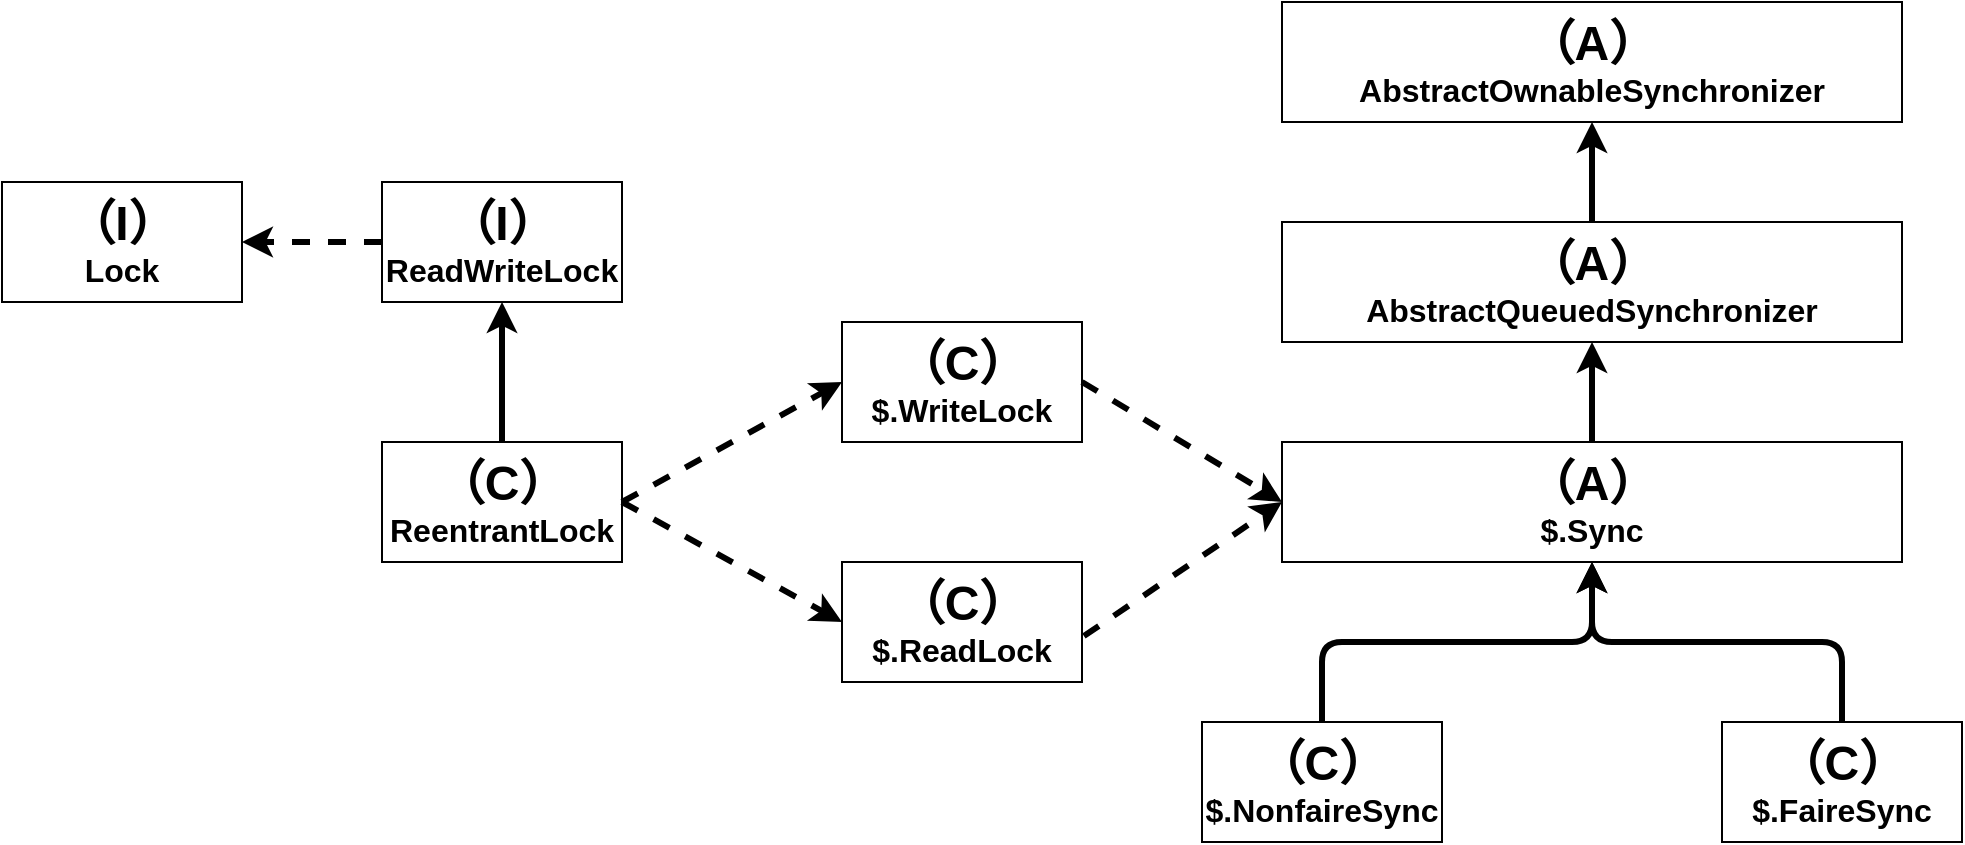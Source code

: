 <mxfile version="14.9.8" type="github">
  <diagram id="jcIGbEZug1zBtY61H8Fk" name="Page-1">
    <mxGraphModel dx="1359" dy="780" grid="1" gridSize="10" guides="1" tooltips="1" connect="1" arrows="1" fold="1" page="1" pageScale="1" pageWidth="1920" pageHeight="1200" math="0" shadow="0">
      <root>
        <mxCell id="0" />
        <mxCell id="1" parent="0" />
        <mxCell id="yr7MKrjBOli8p3HlL_jv-1" value="&lt;div&gt;&lt;b&gt;&lt;font style=&quot;font-size: 24px&quot;&gt;（I）&lt;/font&gt;&lt;/b&gt;&lt;/div&gt;&lt;div&gt;&lt;b&gt;&lt;font size=&quot;3&quot;&gt;Lock&lt;/font&gt;&lt;/b&gt;&lt;br&gt;&lt;/div&gt;" style="rounded=0;whiteSpace=wrap;html=1;" vertex="1" parent="1">
          <mxGeometry x="130" y="150" width="120" height="60" as="geometry" />
        </mxCell>
        <mxCell id="yr7MKrjBOli8p3HlL_jv-2" value="&lt;div&gt;&lt;b&gt;&lt;font style=&quot;font-size: 24px&quot;&gt;（C）&lt;/font&gt;&lt;/b&gt;&lt;/div&gt;&lt;div&gt;&lt;b&gt;&lt;font size=&quot;3&quot;&gt;ReentrantLock&lt;/font&gt;&lt;/b&gt;&lt;br&gt;&lt;/div&gt;" style="rounded=0;whiteSpace=wrap;html=1;" vertex="1" parent="1">
          <mxGeometry x="320" y="280" width="120" height="60" as="geometry" />
        </mxCell>
        <mxCell id="yr7MKrjBOli8p3HlL_jv-3" value="&lt;div&gt;&lt;b&gt;&lt;font style=&quot;font-size: 24px&quot;&gt;（A）&lt;/font&gt;&lt;/b&gt;&lt;/div&gt;&lt;div&gt;&lt;b&gt;&lt;font size=&quot;3&quot;&gt;AbstractOwnableSynchronizer&lt;/font&gt;&lt;/b&gt;&lt;br&gt;&lt;/div&gt;" style="rounded=0;whiteSpace=wrap;html=1;" vertex="1" parent="1">
          <mxGeometry x="770" y="60" width="310" height="60" as="geometry" />
        </mxCell>
        <mxCell id="yr7MKrjBOli8p3HlL_jv-4" value="&lt;div&gt;&lt;b&gt;&lt;font style=&quot;font-size: 24px&quot;&gt;（A）&lt;/font&gt;&lt;/b&gt;&lt;/div&gt;&lt;div&gt;&lt;b&gt;&lt;font size=&quot;3&quot;&gt;AbstractQueuedSynchronizer&lt;/font&gt;&lt;/b&gt;&lt;br&gt;&lt;/div&gt;" style="rounded=0;whiteSpace=wrap;html=1;" vertex="1" parent="1">
          <mxGeometry x="770" y="170" width="310" height="60" as="geometry" />
        </mxCell>
        <mxCell id="yr7MKrjBOli8p3HlL_jv-5" value="&lt;div&gt;&lt;b&gt;&lt;font style=&quot;font-size: 24px&quot;&gt;（A）&lt;/font&gt;&lt;/b&gt;&lt;/div&gt;&lt;div&gt;&lt;b&gt;&lt;font size=&quot;3&quot;&gt;$.Sync&lt;/font&gt;&lt;/b&gt;&lt;br&gt;&lt;/div&gt;" style="rounded=0;whiteSpace=wrap;html=1;" vertex="1" parent="1">
          <mxGeometry x="770" y="280" width="310" height="60" as="geometry" />
        </mxCell>
        <mxCell id="yr7MKrjBOli8p3HlL_jv-6" value="" style="endArrow=classic;html=1;dashed=1;strokeWidth=3;entryX=0;entryY=0.5;entryDx=0;entryDy=0;exitX=1;exitY=0.5;exitDx=0;exitDy=0;" edge="1" parent="1" source="yr7MKrjBOli8p3HlL_jv-2" target="yr7MKrjBOli8p3HlL_jv-17">
          <mxGeometry width="50" height="50" relative="1" as="geometry">
            <mxPoint x="370" y="480" as="sourcePoint" />
            <mxPoint x="420" y="430" as="targetPoint" />
          </mxGeometry>
        </mxCell>
        <mxCell id="yr7MKrjBOli8p3HlL_jv-7" value="" style="endArrow=classic;html=1;strokeWidth=3;entryX=0.5;entryY=1;entryDx=0;entryDy=0;exitX=0.5;exitY=0;exitDx=0;exitDy=0;" edge="1" parent="1" source="yr7MKrjBOli8p3HlL_jv-2" target="yr7MKrjBOli8p3HlL_jv-14">
          <mxGeometry width="50" height="50" relative="1" as="geometry">
            <mxPoint x="200" y="420" as="sourcePoint" />
            <mxPoint x="250" y="370" as="targetPoint" />
          </mxGeometry>
        </mxCell>
        <mxCell id="yr7MKrjBOli8p3HlL_jv-8" value="" style="endArrow=classic;html=1;strokeWidth=3;entryX=0.5;entryY=1;entryDx=0;entryDy=0;exitX=0.5;exitY=0;exitDx=0;exitDy=0;" edge="1" parent="1" source="yr7MKrjBOli8p3HlL_jv-5" target="yr7MKrjBOli8p3HlL_jv-4">
          <mxGeometry width="50" height="50" relative="1" as="geometry">
            <mxPoint x="520" y="290" as="sourcePoint" />
            <mxPoint x="520" y="210" as="targetPoint" />
          </mxGeometry>
        </mxCell>
        <mxCell id="yr7MKrjBOli8p3HlL_jv-9" value="" style="endArrow=classic;html=1;strokeWidth=3;" edge="1" parent="1" source="yr7MKrjBOli8p3HlL_jv-4" target="yr7MKrjBOli8p3HlL_jv-3">
          <mxGeometry width="50" height="50" relative="1" as="geometry">
            <mxPoint x="935" y="290" as="sourcePoint" />
            <mxPoint x="935" y="240" as="targetPoint" />
          </mxGeometry>
        </mxCell>
        <mxCell id="yr7MKrjBOli8p3HlL_jv-10" value="&lt;div&gt;&lt;b&gt;&lt;font style=&quot;font-size: 24px&quot;&gt;（C）&lt;/font&gt;&lt;/b&gt;&lt;/div&gt;&lt;div&gt;&lt;b&gt;&lt;font size=&quot;3&quot;&gt;$.NonfaireSync&lt;/font&gt;&lt;/b&gt;&lt;/div&gt;" style="rounded=0;whiteSpace=wrap;html=1;" vertex="1" parent="1">
          <mxGeometry x="730" y="420" width="120" height="60" as="geometry" />
        </mxCell>
        <mxCell id="yr7MKrjBOli8p3HlL_jv-11" value="&lt;div&gt;&lt;b&gt;&lt;font style=&quot;font-size: 24px&quot;&gt;（C）&lt;/font&gt;&lt;/b&gt;&lt;/div&gt;&lt;div&gt;&lt;b&gt;&lt;font size=&quot;3&quot;&gt;$.FaireSync&lt;/font&gt;&lt;/b&gt;&lt;/div&gt;" style="rounded=0;whiteSpace=wrap;html=1;" vertex="1" parent="1">
          <mxGeometry x="990" y="420" width="120" height="60" as="geometry" />
        </mxCell>
        <mxCell id="yr7MKrjBOli8p3HlL_jv-12" value="" style="endArrow=classic;html=1;strokeWidth=3;exitX=0.5;exitY=0;exitDx=0;exitDy=0;entryX=0.5;entryY=1;entryDx=0;entryDy=0;edgeStyle=orthogonalEdgeStyle;" edge="1" parent="1" source="yr7MKrjBOli8p3HlL_jv-10" target="yr7MKrjBOli8p3HlL_jv-5">
          <mxGeometry width="50" height="50" relative="1" as="geometry">
            <mxPoint x="935" y="290" as="sourcePoint" />
            <mxPoint x="920" y="350" as="targetPoint" />
          </mxGeometry>
        </mxCell>
        <mxCell id="yr7MKrjBOli8p3HlL_jv-13" value="" style="endArrow=classic;html=1;strokeWidth=3;exitX=0.5;exitY=0;exitDx=0;exitDy=0;entryX=0.5;entryY=1;entryDx=0;entryDy=0;edgeStyle=orthogonalEdgeStyle;" edge="1" parent="1" source="yr7MKrjBOli8p3HlL_jv-11" target="yr7MKrjBOli8p3HlL_jv-5">
          <mxGeometry width="50" height="50" relative="1" as="geometry">
            <mxPoint x="800" y="430" as="sourcePoint" />
            <mxPoint x="935" y="350" as="targetPoint" />
          </mxGeometry>
        </mxCell>
        <mxCell id="yr7MKrjBOli8p3HlL_jv-14" value="&lt;div&gt;&lt;b&gt;&lt;font style=&quot;font-size: 24px&quot;&gt;（I）&lt;/font&gt;&lt;/b&gt;&lt;/div&gt;&lt;div&gt;&lt;b&gt;&lt;font size=&quot;3&quot;&gt;ReadWriteLock&lt;/font&gt;&lt;/b&gt;&lt;br&gt;&lt;/div&gt;" style="rounded=0;whiteSpace=wrap;html=1;" vertex="1" parent="1">
          <mxGeometry x="320" y="150" width="120" height="60" as="geometry" />
        </mxCell>
        <mxCell id="yr7MKrjBOli8p3HlL_jv-15" value="" style="endArrow=classic;html=1;dashed=1;strokeWidth=3;entryX=1;entryY=0.5;entryDx=0;entryDy=0;exitX=0;exitY=0.5;exitDx=0;exitDy=0;" edge="1" parent="1" source="yr7MKrjBOli8p3HlL_jv-14" target="yr7MKrjBOli8p3HlL_jv-1">
          <mxGeometry width="50" height="50" relative="1" as="geometry">
            <mxPoint x="450" y="320" as="sourcePoint" />
            <mxPoint x="630" y="320" as="targetPoint" />
          </mxGeometry>
        </mxCell>
        <mxCell id="yr7MKrjBOli8p3HlL_jv-16" value="&lt;div&gt;&lt;b&gt;&lt;font style=&quot;font-size: 24px&quot;&gt;（C）&lt;/font&gt;&lt;/b&gt;&lt;/div&gt;&lt;div&gt;&lt;b&gt;&lt;font size=&quot;3&quot;&gt;$.WriteLock&lt;/font&gt;&lt;/b&gt;&lt;/div&gt;" style="rounded=0;whiteSpace=wrap;html=1;" vertex="1" parent="1">
          <mxGeometry x="550" y="220" width="120" height="60" as="geometry" />
        </mxCell>
        <mxCell id="yr7MKrjBOli8p3HlL_jv-17" value="&lt;div&gt;&lt;b&gt;&lt;font style=&quot;font-size: 24px&quot;&gt;（C）&lt;/font&gt;&lt;/b&gt;&lt;/div&gt;&lt;div&gt;&lt;b&gt;&lt;font size=&quot;3&quot;&gt;$.ReadLock&lt;/font&gt;&lt;/b&gt;&lt;/div&gt;" style="rounded=0;whiteSpace=wrap;html=1;" vertex="1" parent="1">
          <mxGeometry x="550" y="340" width="120" height="60" as="geometry" />
        </mxCell>
        <mxCell id="yr7MKrjBOli8p3HlL_jv-18" value="" style="endArrow=classic;html=1;dashed=1;strokeWidth=3;entryX=0;entryY=0.5;entryDx=0;entryDy=0;" edge="1" parent="1" target="yr7MKrjBOli8p3HlL_jv-16">
          <mxGeometry width="50" height="50" relative="1" as="geometry">
            <mxPoint x="440" y="310" as="sourcePoint" />
            <mxPoint x="560" y="380" as="targetPoint" />
          </mxGeometry>
        </mxCell>
        <mxCell id="yr7MKrjBOli8p3HlL_jv-19" value="" style="endArrow=classic;html=1;dashed=1;strokeWidth=3;entryX=0;entryY=0.5;entryDx=0;entryDy=0;exitX=1;exitY=0.5;exitDx=0;exitDy=0;" edge="1" parent="1" source="yr7MKrjBOli8p3HlL_jv-16" target="yr7MKrjBOli8p3HlL_jv-5">
          <mxGeometry width="50" height="50" relative="1" as="geometry">
            <mxPoint x="450" y="320" as="sourcePoint" />
            <mxPoint x="560" y="260" as="targetPoint" />
          </mxGeometry>
        </mxCell>
        <mxCell id="yr7MKrjBOli8p3HlL_jv-20" value="" style="endArrow=classic;html=1;dashed=1;strokeWidth=3;exitX=1.008;exitY=0.617;exitDx=0;exitDy=0;exitPerimeter=0;" edge="1" parent="1" source="yr7MKrjBOli8p3HlL_jv-17">
          <mxGeometry width="50" height="50" relative="1" as="geometry">
            <mxPoint x="680" y="260" as="sourcePoint" />
            <mxPoint x="770" y="310" as="targetPoint" />
          </mxGeometry>
        </mxCell>
      </root>
    </mxGraphModel>
  </diagram>
</mxfile>
